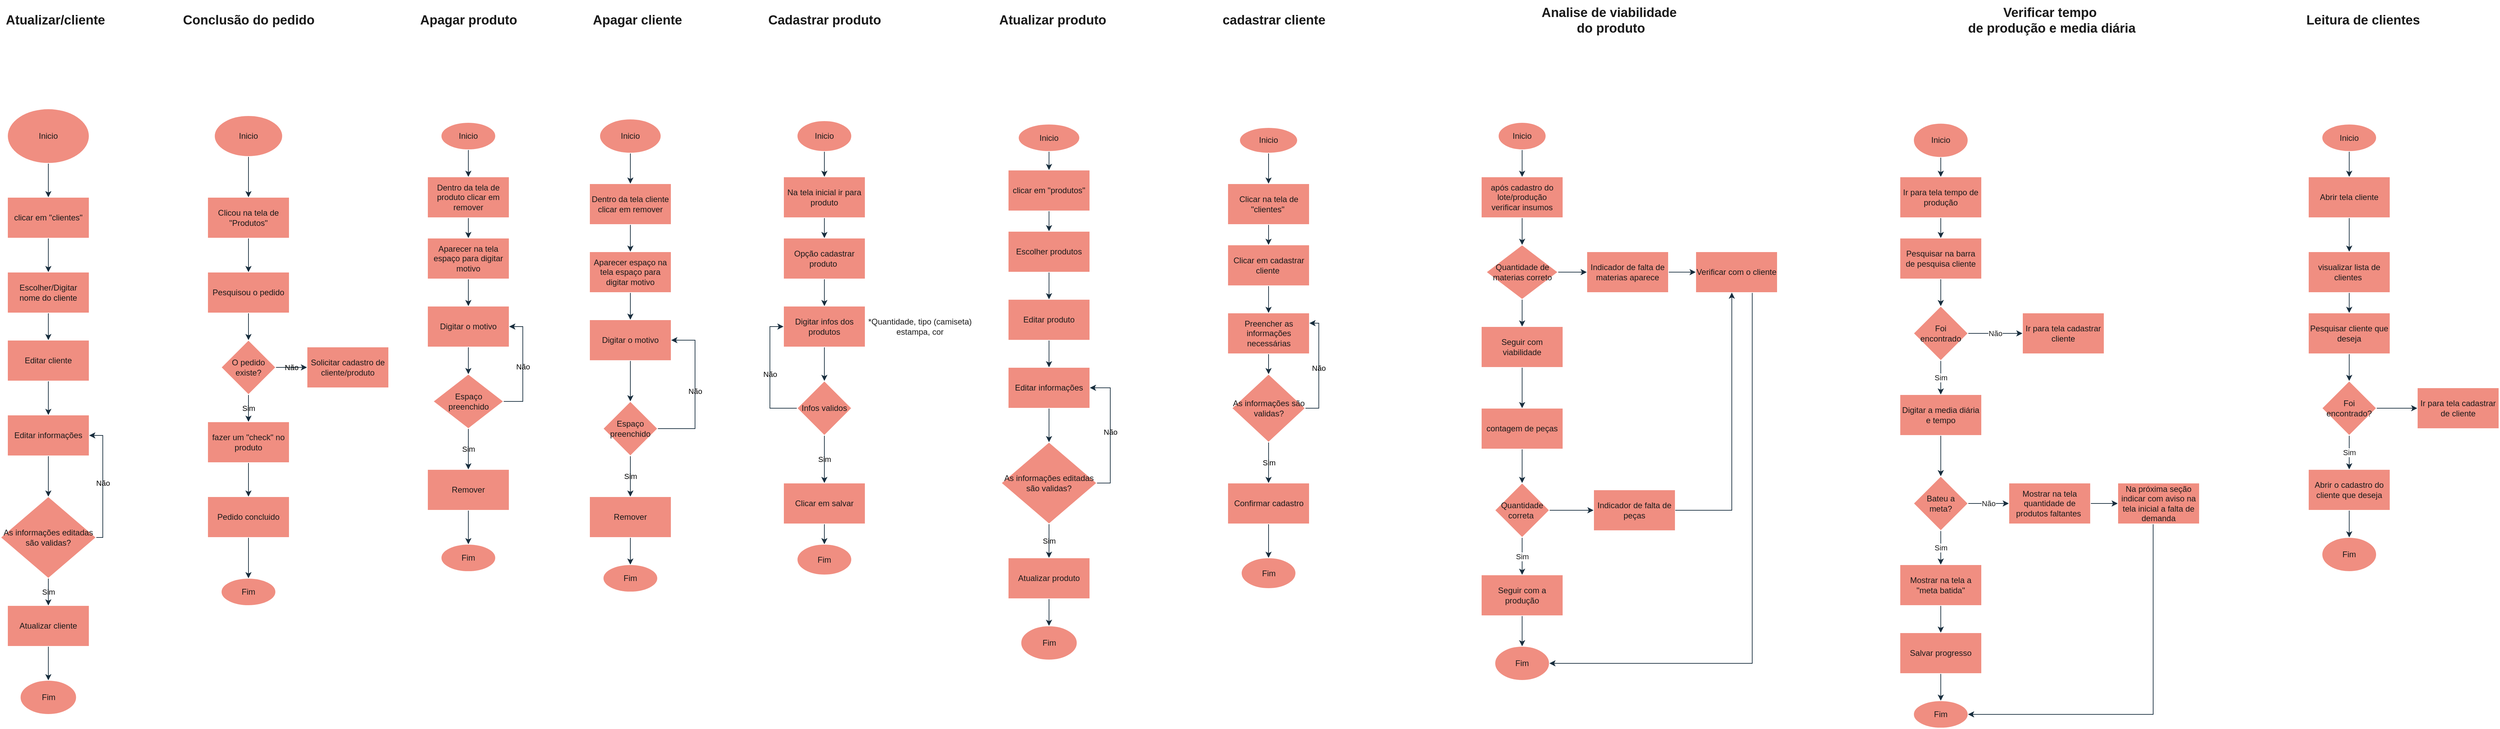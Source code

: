 <mxfile version="24.4.13" type="device">
  <diagram name="Página-1" id="96qgbTUJ7X-ZaSJWUGQS">
    <mxGraphModel dx="1687" dy="920" grid="1" gridSize="10" guides="1" tooltips="1" connect="1" arrows="1" fold="1" page="1" pageScale="1" pageWidth="827" pageHeight="1169" math="0" shadow="0">
      <root>
        <mxCell id="0" />
        <mxCell id="1" parent="0" />
        <mxCell id="PM1l4QNs5gRzy8gTYz00-3" value="" style="edgeStyle=orthogonalEdgeStyle;rounded=0;orthogonalLoop=1;jettySize=auto;html=1;labelBackgroundColor=none;strokeColor=#182E3E;fontColor=default;" parent="1" source="PM1l4QNs5gRzy8gTYz00-1" target="PM1l4QNs5gRzy8gTYz00-2" edge="1">
          <mxGeometry relative="1" as="geometry" />
        </mxCell>
        <mxCell id="PM1l4QNs5gRzy8gTYz00-1" value="Inicio" style="ellipse;whiteSpace=wrap;html=1;labelBackgroundColor=none;fillColor=#F08E81;strokeColor=#FFFFFF;fontColor=#1A1A1A;" parent="1" vertex="1">
          <mxGeometry x="110" y="230" width="120" height="80" as="geometry" />
        </mxCell>
        <mxCell id="PM1l4QNs5gRzy8gTYz00-5" value="" style="edgeStyle=orthogonalEdgeStyle;rounded=0;orthogonalLoop=1;jettySize=auto;html=1;labelBackgroundColor=none;strokeColor=#182E3E;fontColor=default;" parent="1" source="PM1l4QNs5gRzy8gTYz00-2" target="PM1l4QNs5gRzy8gTYz00-4" edge="1">
          <mxGeometry relative="1" as="geometry" />
        </mxCell>
        <mxCell id="PM1l4QNs5gRzy8gTYz00-2" value="clicar em &quot;clientes&quot;" style="whiteSpace=wrap;html=1;labelBackgroundColor=none;fillColor=#F08E81;strokeColor=#FFFFFF;fontColor=#1A1A1A;" parent="1" vertex="1">
          <mxGeometry x="110" y="360" width="120" height="60" as="geometry" />
        </mxCell>
        <mxCell id="PM1l4QNs5gRzy8gTYz00-7" value="" style="edgeStyle=orthogonalEdgeStyle;rounded=0;orthogonalLoop=1;jettySize=auto;html=1;labelBackgroundColor=none;strokeColor=#182E3E;fontColor=default;" parent="1" source="PM1l4QNs5gRzy8gTYz00-4" target="PM1l4QNs5gRzy8gTYz00-6" edge="1">
          <mxGeometry relative="1" as="geometry" />
        </mxCell>
        <mxCell id="PM1l4QNs5gRzy8gTYz00-4" value="Escolher/Digitar nome do cliente" style="whiteSpace=wrap;html=1;labelBackgroundColor=none;fillColor=#F08E81;strokeColor=#FFFFFF;fontColor=#1A1A1A;" parent="1" vertex="1">
          <mxGeometry x="110" y="470" width="120" height="60" as="geometry" />
        </mxCell>
        <mxCell id="PM1l4QNs5gRzy8gTYz00-9" value="" style="edgeStyle=orthogonalEdgeStyle;rounded=0;orthogonalLoop=1;jettySize=auto;html=1;labelBackgroundColor=none;strokeColor=#182E3E;fontColor=default;" parent="1" source="PM1l4QNs5gRzy8gTYz00-6" target="PM1l4QNs5gRzy8gTYz00-8" edge="1">
          <mxGeometry relative="1" as="geometry" />
        </mxCell>
        <mxCell id="PM1l4QNs5gRzy8gTYz00-6" value="Editar cliente" style="whiteSpace=wrap;html=1;labelBackgroundColor=none;fillColor=#F08E81;strokeColor=#FFFFFF;fontColor=#1A1A1A;" parent="1" vertex="1">
          <mxGeometry x="110" y="570" width="120" height="60" as="geometry" />
        </mxCell>
        <mxCell id="PM1l4QNs5gRzy8gTYz00-11" value="" style="edgeStyle=orthogonalEdgeStyle;rounded=0;orthogonalLoop=1;jettySize=auto;html=1;labelBackgroundColor=none;strokeColor=#182E3E;fontColor=default;" parent="1" source="PM1l4QNs5gRzy8gTYz00-8" target="PM1l4QNs5gRzy8gTYz00-10" edge="1">
          <mxGeometry relative="1" as="geometry" />
        </mxCell>
        <mxCell id="PM1l4QNs5gRzy8gTYz00-8" value="Editar informações" style="whiteSpace=wrap;html=1;labelBackgroundColor=none;fillColor=#F08E81;strokeColor=#FFFFFF;fontColor=#1A1A1A;" parent="1" vertex="1">
          <mxGeometry x="110" y="680" width="120" height="60" as="geometry" />
        </mxCell>
        <mxCell id="PM1l4QNs5gRzy8gTYz00-13" value="Sim" style="edgeStyle=orthogonalEdgeStyle;rounded=0;orthogonalLoop=1;jettySize=auto;html=1;labelBackgroundColor=none;strokeColor=#182E3E;fontColor=default;" parent="1" source="PM1l4QNs5gRzy8gTYz00-10" target="PM1l4QNs5gRzy8gTYz00-12" edge="1">
          <mxGeometry relative="1" as="geometry" />
        </mxCell>
        <mxCell id="PM1l4QNs5gRzy8gTYz00-16" value="Não" style="edgeStyle=orthogonalEdgeStyle;rounded=0;orthogonalLoop=1;jettySize=auto;html=1;entryX=1;entryY=0.5;entryDx=0;entryDy=0;labelBackgroundColor=none;strokeColor=#182E3E;fontColor=default;" parent="1" source="PM1l4QNs5gRzy8gTYz00-10" target="PM1l4QNs5gRzy8gTYz00-8" edge="1">
          <mxGeometry relative="1" as="geometry">
            <Array as="points">
              <mxPoint x="250" y="860" />
              <mxPoint x="250" y="710" />
            </Array>
          </mxGeometry>
        </mxCell>
        <mxCell id="PM1l4QNs5gRzy8gTYz00-10" value="As informações editadas são validas?" style="rhombus;whiteSpace=wrap;html=1;labelBackgroundColor=none;fillColor=#F08E81;strokeColor=#FFFFFF;fontColor=#1A1A1A;" parent="1" vertex="1">
          <mxGeometry x="100" y="800" width="140" height="120" as="geometry" />
        </mxCell>
        <mxCell id="PM1l4QNs5gRzy8gTYz00-15" value="" style="edgeStyle=orthogonalEdgeStyle;rounded=0;orthogonalLoop=1;jettySize=auto;html=1;labelBackgroundColor=none;strokeColor=#182E3E;fontColor=default;" parent="1" source="PM1l4QNs5gRzy8gTYz00-12" target="PM1l4QNs5gRzy8gTYz00-14" edge="1">
          <mxGeometry relative="1" as="geometry" />
        </mxCell>
        <mxCell id="PM1l4QNs5gRzy8gTYz00-12" value="Atualizar cliente" style="whiteSpace=wrap;html=1;labelBackgroundColor=none;fillColor=#F08E81;strokeColor=#FFFFFF;fontColor=#1A1A1A;" parent="1" vertex="1">
          <mxGeometry x="110" y="960" width="120" height="60" as="geometry" />
        </mxCell>
        <mxCell id="PM1l4QNs5gRzy8gTYz00-14" value="Fim" style="ellipse;whiteSpace=wrap;html=1;labelBackgroundColor=none;fillColor=#F08E81;strokeColor=#FFFFFF;fontColor=#1A1A1A;" parent="1" vertex="1">
          <mxGeometry x="128.75" y="1070" width="82.5" height="50" as="geometry" />
        </mxCell>
        <mxCell id="PM1l4QNs5gRzy8gTYz00-17" value="Atualizar/cliente" style="text;html=1;align=center;verticalAlign=middle;resizable=0;points=[];autosize=1;strokeColor=none;fillColor=none;labelBackgroundColor=none;fontColor=#1A1A1A;fontStyle=1;fontSize=19;" parent="1" vertex="1">
          <mxGeometry x="100" y="80" width="160" height="40" as="geometry" />
        </mxCell>
        <mxCell id="PM1l4QNs5gRzy8gTYz00-20" value="" style="edgeStyle=orthogonalEdgeStyle;rounded=0;orthogonalLoop=1;jettySize=auto;html=1;strokeColor=#182E3E;fontColor=default;labelBackgroundColor=none;" parent="1" source="PM1l4QNs5gRzy8gTYz00-18" target="PM1l4QNs5gRzy8gTYz00-19" edge="1">
          <mxGeometry relative="1" as="geometry" />
        </mxCell>
        <mxCell id="PM1l4QNs5gRzy8gTYz00-18" value="Inicio" style="ellipse;whiteSpace=wrap;html=1;strokeColor=#FFFFFF;fontColor=#1A1A1A;fillColor=#F08E81;labelBackgroundColor=none;" parent="1" vertex="1">
          <mxGeometry x="414" y="240" width="100" height="60" as="geometry" />
        </mxCell>
        <mxCell id="PM1l4QNs5gRzy8gTYz00-22" value="" style="edgeStyle=orthogonalEdgeStyle;rounded=0;orthogonalLoop=1;jettySize=auto;html=1;strokeColor=#182E3E;fontColor=default;labelBackgroundColor=none;" parent="1" source="PM1l4QNs5gRzy8gTYz00-19" target="PM1l4QNs5gRzy8gTYz00-21" edge="1">
          <mxGeometry relative="1" as="geometry" />
        </mxCell>
        <mxCell id="PM1l4QNs5gRzy8gTYz00-19" value="Clicou na tela de &quot;Produtos&quot;" style="whiteSpace=wrap;html=1;fillColor=#F08E81;strokeColor=#FFFFFF;fontColor=#1A1A1A;labelBackgroundColor=none;" parent="1" vertex="1">
          <mxGeometry x="404" y="360" width="120" height="60" as="geometry" />
        </mxCell>
        <mxCell id="PM1l4QNs5gRzy8gTYz00-24" value="" style="edgeStyle=orthogonalEdgeStyle;rounded=0;orthogonalLoop=1;jettySize=auto;html=1;strokeColor=#182E3E;fontColor=default;labelBackgroundColor=none;" parent="1" source="PM1l4QNs5gRzy8gTYz00-21" target="PM1l4QNs5gRzy8gTYz00-23" edge="1">
          <mxGeometry relative="1" as="geometry" />
        </mxCell>
        <mxCell id="PM1l4QNs5gRzy8gTYz00-21" value="Pesquisou o pedido" style="whiteSpace=wrap;html=1;fillColor=#F08E81;strokeColor=#FFFFFF;fontColor=#1A1A1A;labelBackgroundColor=none;" parent="1" vertex="1">
          <mxGeometry x="404" y="470" width="120" height="60" as="geometry" />
        </mxCell>
        <mxCell id="PM1l4QNs5gRzy8gTYz00-26" value="Sim" style="edgeStyle=orthogonalEdgeStyle;rounded=0;orthogonalLoop=1;jettySize=auto;html=1;strokeColor=#182E3E;fontColor=default;labelBackgroundColor=none;" parent="1" source="PM1l4QNs5gRzy8gTYz00-23" target="PM1l4QNs5gRzy8gTYz00-25" edge="1">
          <mxGeometry relative="1" as="geometry" />
        </mxCell>
        <mxCell id="PM1l4QNs5gRzy8gTYz00-32" value="Não" style="edgeStyle=orthogonalEdgeStyle;rounded=0;orthogonalLoop=1;jettySize=auto;html=1;strokeColor=#182E3E;fontColor=default;labelBackgroundColor=none;" parent="1" source="PM1l4QNs5gRzy8gTYz00-23" target="PM1l4QNs5gRzy8gTYz00-31" edge="1">
          <mxGeometry relative="1" as="geometry" />
        </mxCell>
        <mxCell id="PM1l4QNs5gRzy8gTYz00-23" value="O pedido existe?" style="rhombus;whiteSpace=wrap;html=1;fillColor=#F08E81;strokeColor=#FFFFFF;fontColor=#1A1A1A;labelBackgroundColor=none;" parent="1" vertex="1">
          <mxGeometry x="424" y="570" width="80" height="80" as="geometry" />
        </mxCell>
        <mxCell id="PM1l4QNs5gRzy8gTYz00-28" value="" style="edgeStyle=orthogonalEdgeStyle;rounded=0;orthogonalLoop=1;jettySize=auto;html=1;strokeColor=#182E3E;fontColor=default;labelBackgroundColor=none;" parent="1" source="PM1l4QNs5gRzy8gTYz00-25" target="PM1l4QNs5gRzy8gTYz00-27" edge="1">
          <mxGeometry relative="1" as="geometry" />
        </mxCell>
        <mxCell id="PM1l4QNs5gRzy8gTYz00-25" value="fazer um &quot;check&quot; no produto" style="whiteSpace=wrap;html=1;fillColor=#F08E81;strokeColor=#FFFFFF;fontColor=#1A1A1A;labelBackgroundColor=none;" parent="1" vertex="1">
          <mxGeometry x="404" y="690" width="120" height="60" as="geometry" />
        </mxCell>
        <mxCell id="PM1l4QNs5gRzy8gTYz00-30" value="" style="edgeStyle=orthogonalEdgeStyle;rounded=0;orthogonalLoop=1;jettySize=auto;html=1;strokeColor=#182E3E;fontColor=default;labelBackgroundColor=none;" parent="1" source="PM1l4QNs5gRzy8gTYz00-27" target="PM1l4QNs5gRzy8gTYz00-29" edge="1">
          <mxGeometry relative="1" as="geometry" />
        </mxCell>
        <mxCell id="PM1l4QNs5gRzy8gTYz00-27" value="Pedido concluido" style="whiteSpace=wrap;html=1;fillColor=#F08E81;strokeColor=#FFFFFF;fontColor=#1A1A1A;labelBackgroundColor=none;" parent="1" vertex="1">
          <mxGeometry x="404" y="800" width="120" height="60" as="geometry" />
        </mxCell>
        <mxCell id="PM1l4QNs5gRzy8gTYz00-29" value="Fim" style="ellipse;whiteSpace=wrap;html=1;fillColor=#F08E81;strokeColor=#FFFFFF;fontColor=#1A1A1A;labelBackgroundColor=none;" parent="1" vertex="1">
          <mxGeometry x="424" y="920" width="80" height="40" as="geometry" />
        </mxCell>
        <mxCell id="PM1l4QNs5gRzy8gTYz00-31" value="Solicitar cadastro de cliente/produto" style="whiteSpace=wrap;html=1;fillColor=#F08E81;strokeColor=#FFFFFF;fontColor=#1A1A1A;labelBackgroundColor=none;" parent="1" vertex="1">
          <mxGeometry x="550" y="580" width="120" height="60" as="geometry" />
        </mxCell>
        <mxCell id="PM1l4QNs5gRzy8gTYz00-33" value="Conclusão do pedido" style="text;html=1;align=center;verticalAlign=middle;resizable=0;points=[];autosize=1;strokeColor=none;fillColor=none;fontColor=#1A1A1A;fontStyle=1;fontSize=19;labelBackgroundColor=none;" parent="1" vertex="1">
          <mxGeometry x="364" y="80" width="200" height="40" as="geometry" />
        </mxCell>
        <mxCell id="PM1l4QNs5gRzy8gTYz00-37" value="" style="edgeStyle=orthogonalEdgeStyle;rounded=0;orthogonalLoop=1;jettySize=auto;html=1;strokeColor=#182E3E;fontColor=default;labelBackgroundColor=none;" parent="1" source="PM1l4QNs5gRzy8gTYz00-34" target="PM1l4QNs5gRzy8gTYz00-36" edge="1">
          <mxGeometry relative="1" as="geometry" />
        </mxCell>
        <mxCell id="PM1l4QNs5gRzy8gTYz00-34" value="Inicio" style="ellipse;whiteSpace=wrap;html=1;strokeColor=#FFFFFF;fontColor=#1A1A1A;fillColor=#F08E81;labelBackgroundColor=none;" parent="1" vertex="1">
          <mxGeometry x="747" y="250" width="80" height="40" as="geometry" />
        </mxCell>
        <mxCell id="PM1l4QNs5gRzy8gTYz00-35" value="Apagar produto" style="text;html=1;align=center;verticalAlign=middle;resizable=0;points=[];autosize=1;strokeColor=none;fillColor=none;fontColor=#1A1A1A;fontStyle=1;fontSize=19;labelBackgroundColor=none;" parent="1" vertex="1">
          <mxGeometry x="712" y="80" width="150" height="40" as="geometry" />
        </mxCell>
        <mxCell id="PM1l4QNs5gRzy8gTYz00-39" value="" style="edgeStyle=orthogonalEdgeStyle;rounded=0;orthogonalLoop=1;jettySize=auto;html=1;strokeColor=#182E3E;fontColor=default;labelBackgroundColor=none;" parent="1" source="PM1l4QNs5gRzy8gTYz00-36" target="PM1l4QNs5gRzy8gTYz00-38" edge="1">
          <mxGeometry relative="1" as="geometry" />
        </mxCell>
        <mxCell id="PM1l4QNs5gRzy8gTYz00-36" value="Dentro da tela de produto clicar em remover" style="whiteSpace=wrap;html=1;fillColor=#F08E81;strokeColor=#FFFFFF;fontColor=#1A1A1A;labelBackgroundColor=none;" parent="1" vertex="1">
          <mxGeometry x="727" y="330" width="120" height="60" as="geometry" />
        </mxCell>
        <mxCell id="PM1l4QNs5gRzy8gTYz00-41" value="" style="edgeStyle=orthogonalEdgeStyle;rounded=0;orthogonalLoop=1;jettySize=auto;html=1;strokeColor=#182E3E;fontColor=default;labelBackgroundColor=none;" parent="1" source="PM1l4QNs5gRzy8gTYz00-38" target="PM1l4QNs5gRzy8gTYz00-40" edge="1">
          <mxGeometry relative="1" as="geometry" />
        </mxCell>
        <mxCell id="PM1l4QNs5gRzy8gTYz00-38" value="Aparecer na tela espaço para digitar motivo" style="whiteSpace=wrap;html=1;fillColor=#F08E81;strokeColor=#FFFFFF;fontColor=#1A1A1A;labelBackgroundColor=none;" parent="1" vertex="1">
          <mxGeometry x="727" y="420" width="120" height="60" as="geometry" />
        </mxCell>
        <mxCell id="PM1l4QNs5gRzy8gTYz00-43" value="" style="edgeStyle=orthogonalEdgeStyle;rounded=0;orthogonalLoop=1;jettySize=auto;html=1;strokeColor=#182E3E;fontColor=default;labelBackgroundColor=none;" parent="1" source="PM1l4QNs5gRzy8gTYz00-40" target="PM1l4QNs5gRzy8gTYz00-42" edge="1">
          <mxGeometry relative="1" as="geometry" />
        </mxCell>
        <mxCell id="PM1l4QNs5gRzy8gTYz00-40" value="Digitar o motivo" style="whiteSpace=wrap;html=1;fillColor=#F08E81;strokeColor=#FFFFFF;fontColor=#1A1A1A;labelBackgroundColor=none;" parent="1" vertex="1">
          <mxGeometry x="727" y="520" width="120" height="60" as="geometry" />
        </mxCell>
        <mxCell id="PM1l4QNs5gRzy8gTYz00-45" value="Sim" style="edgeStyle=orthogonalEdgeStyle;rounded=0;orthogonalLoop=1;jettySize=auto;html=1;strokeColor=#182E3E;fontColor=default;labelBackgroundColor=none;" parent="1" source="PM1l4QNs5gRzy8gTYz00-42" target="PM1l4QNs5gRzy8gTYz00-44" edge="1">
          <mxGeometry relative="1" as="geometry" />
        </mxCell>
        <mxCell id="PM1l4QNs5gRzy8gTYz00-48" value="Não" style="edgeStyle=orthogonalEdgeStyle;rounded=0;orthogonalLoop=1;jettySize=auto;html=1;entryX=1;entryY=0.5;entryDx=0;entryDy=0;strokeColor=#182E3E;fontColor=default;labelBackgroundColor=none;" parent="1" source="PM1l4QNs5gRzy8gTYz00-42" target="PM1l4QNs5gRzy8gTYz00-40" edge="1">
          <mxGeometry relative="1" as="geometry">
            <Array as="points">
              <mxPoint x="867" y="660" />
              <mxPoint x="867" y="550" />
            </Array>
          </mxGeometry>
        </mxCell>
        <mxCell id="PM1l4QNs5gRzy8gTYz00-42" value="Espaço preenchido" style="rhombus;whiteSpace=wrap;html=1;fillColor=#F08E81;strokeColor=#FFFFFF;fontColor=#1A1A1A;labelBackgroundColor=none;" parent="1" vertex="1">
          <mxGeometry x="735.5" y="620" width="103" height="80" as="geometry" />
        </mxCell>
        <mxCell id="PM1l4QNs5gRzy8gTYz00-47" value="" style="edgeStyle=orthogonalEdgeStyle;rounded=0;orthogonalLoop=1;jettySize=auto;html=1;strokeColor=#182E3E;fontColor=default;labelBackgroundColor=none;" parent="1" source="PM1l4QNs5gRzy8gTYz00-44" target="PM1l4QNs5gRzy8gTYz00-46" edge="1">
          <mxGeometry relative="1" as="geometry" />
        </mxCell>
        <mxCell id="PM1l4QNs5gRzy8gTYz00-44" value="Remover" style="whiteSpace=wrap;html=1;fillColor=#F08E81;strokeColor=#FFFFFF;fontColor=#1A1A1A;labelBackgroundColor=none;" parent="1" vertex="1">
          <mxGeometry x="727" y="760" width="120" height="60" as="geometry" />
        </mxCell>
        <mxCell id="PM1l4QNs5gRzy8gTYz00-46" value="Fim" style="ellipse;whiteSpace=wrap;html=1;fillColor=#F08E81;strokeColor=#FFFFFF;fontColor=#1A1A1A;labelBackgroundColor=none;" parent="1" vertex="1">
          <mxGeometry x="747" y="870" width="80" height="40" as="geometry" />
        </mxCell>
        <mxCell id="PM1l4QNs5gRzy8gTYz00-49" value="Apagar cliente" style="text;html=1;align=center;verticalAlign=middle;resizable=0;points=[];autosize=1;strokeColor=none;fillColor=none;fontColor=#1A1A1A;fontStyle=1;fontSize=19;labelBackgroundColor=none;" parent="1" vertex="1">
          <mxGeometry x="965" y="80" width="140" height="40" as="geometry" />
        </mxCell>
        <mxCell id="PM1l4QNs5gRzy8gTYz00-52" value="" style="edgeStyle=orthogonalEdgeStyle;rounded=0;orthogonalLoop=1;jettySize=auto;html=1;strokeColor=#182E3E;fontColor=default;labelBackgroundColor=none;" parent="1" source="PM1l4QNs5gRzy8gTYz00-50" target="PM1l4QNs5gRzy8gTYz00-51" edge="1">
          <mxGeometry relative="1" as="geometry" />
        </mxCell>
        <mxCell id="PM1l4QNs5gRzy8gTYz00-50" value="Inicio" style="ellipse;whiteSpace=wrap;html=1;strokeColor=#FFFFFF;fontColor=#1A1A1A;fillColor=#F08E81;labelBackgroundColor=none;" parent="1" vertex="1">
          <mxGeometry x="980" y="245" width="90" height="50" as="geometry" />
        </mxCell>
        <mxCell id="PM1l4QNs5gRzy8gTYz00-54" value="" style="edgeStyle=orthogonalEdgeStyle;rounded=0;orthogonalLoop=1;jettySize=auto;html=1;strokeColor=#182E3E;fontColor=default;labelBackgroundColor=none;" parent="1" source="PM1l4QNs5gRzy8gTYz00-51" target="PM1l4QNs5gRzy8gTYz00-53" edge="1">
          <mxGeometry relative="1" as="geometry" />
        </mxCell>
        <mxCell id="PM1l4QNs5gRzy8gTYz00-51" value="Dentro da tela cliente clicar em remover" style="whiteSpace=wrap;html=1;fillColor=#F08E81;strokeColor=#FFFFFF;fontColor=#1A1A1A;labelBackgroundColor=none;" parent="1" vertex="1">
          <mxGeometry x="965" y="340" width="120" height="60" as="geometry" />
        </mxCell>
        <mxCell id="PM1l4QNs5gRzy8gTYz00-56" value="" style="edgeStyle=orthogonalEdgeStyle;rounded=0;orthogonalLoop=1;jettySize=auto;html=1;strokeColor=#182E3E;fontColor=default;labelBackgroundColor=none;" parent="1" source="PM1l4QNs5gRzy8gTYz00-53" target="PM1l4QNs5gRzy8gTYz00-55" edge="1">
          <mxGeometry relative="1" as="geometry" />
        </mxCell>
        <mxCell id="PM1l4QNs5gRzy8gTYz00-53" value="Aparecer espaço na tela espaço para digitar motivo" style="whiteSpace=wrap;html=1;fillColor=#F08E81;strokeColor=#FFFFFF;fontColor=#1A1A1A;labelBackgroundColor=none;" parent="1" vertex="1">
          <mxGeometry x="965" y="440" width="120" height="60" as="geometry" />
        </mxCell>
        <mxCell id="PM1l4QNs5gRzy8gTYz00-58" value="" style="edgeStyle=orthogonalEdgeStyle;rounded=0;orthogonalLoop=1;jettySize=auto;html=1;strokeColor=#182E3E;fontColor=default;labelBackgroundColor=none;" parent="1" source="PM1l4QNs5gRzy8gTYz00-55" target="PM1l4QNs5gRzy8gTYz00-57" edge="1">
          <mxGeometry relative="1" as="geometry" />
        </mxCell>
        <mxCell id="PM1l4QNs5gRzy8gTYz00-55" value="Digitar o motivo" style="whiteSpace=wrap;html=1;fillColor=#F08E81;strokeColor=#FFFFFF;fontColor=#1A1A1A;labelBackgroundColor=none;" parent="1" vertex="1">
          <mxGeometry x="965" y="540" width="120" height="60" as="geometry" />
        </mxCell>
        <mxCell id="PM1l4QNs5gRzy8gTYz00-60" value="Sim" style="edgeStyle=orthogonalEdgeStyle;rounded=0;orthogonalLoop=1;jettySize=auto;html=1;strokeColor=#182E3E;fontColor=default;labelBackgroundColor=none;" parent="1" source="PM1l4QNs5gRzy8gTYz00-57" target="PM1l4QNs5gRzy8gTYz00-59" edge="1">
          <mxGeometry relative="1" as="geometry" />
        </mxCell>
        <mxCell id="PM1l4QNs5gRzy8gTYz00-63" value="Não" style="edgeStyle=orthogonalEdgeStyle;rounded=0;orthogonalLoop=1;jettySize=auto;html=1;entryX=1;entryY=0.5;entryDx=0;entryDy=0;strokeColor=#182E3E;fontColor=default;exitX=1;exitY=0.5;exitDx=0;exitDy=0;labelBackgroundColor=none;" parent="1" source="PM1l4QNs5gRzy8gTYz00-57" target="PM1l4QNs5gRzy8gTYz00-55" edge="1">
          <mxGeometry relative="1" as="geometry">
            <Array as="points">
              <mxPoint x="1120" y="700" />
              <mxPoint x="1120" y="570" />
            </Array>
          </mxGeometry>
        </mxCell>
        <mxCell id="PM1l4QNs5gRzy8gTYz00-57" value="Espaço preenchido" style="rhombus;whiteSpace=wrap;html=1;fillColor=#F08E81;strokeColor=#FFFFFF;fontColor=#1A1A1A;labelBackgroundColor=none;" parent="1" vertex="1">
          <mxGeometry x="985" y="660" width="80" height="80" as="geometry" />
        </mxCell>
        <mxCell id="PM1l4QNs5gRzy8gTYz00-62" value="" style="edgeStyle=orthogonalEdgeStyle;rounded=0;orthogonalLoop=1;jettySize=auto;html=1;strokeColor=#182E3E;fontColor=default;labelBackgroundColor=none;" parent="1" source="PM1l4QNs5gRzy8gTYz00-59" target="PM1l4QNs5gRzy8gTYz00-61" edge="1">
          <mxGeometry relative="1" as="geometry" />
        </mxCell>
        <mxCell id="PM1l4QNs5gRzy8gTYz00-59" value="Remover" style="whiteSpace=wrap;html=1;fillColor=#F08E81;strokeColor=#FFFFFF;fontColor=#1A1A1A;labelBackgroundColor=none;" parent="1" vertex="1">
          <mxGeometry x="965" y="800" width="120" height="60" as="geometry" />
        </mxCell>
        <mxCell id="PM1l4QNs5gRzy8gTYz00-61" value="Fim" style="ellipse;whiteSpace=wrap;html=1;fillColor=#F08E81;strokeColor=#FFFFFF;fontColor=#1A1A1A;labelBackgroundColor=none;" parent="1" vertex="1">
          <mxGeometry x="985" y="900" width="80" height="40" as="geometry" />
        </mxCell>
        <mxCell id="PM1l4QNs5gRzy8gTYz00-64" value="Cadastrar produto" style="text;html=1;align=center;verticalAlign=middle;resizable=0;points=[];autosize=1;strokeColor=none;fillColor=none;fontColor=#1A1A1A;fontStyle=1;fontSize=19;labelBackgroundColor=none;" parent="1" vertex="1">
          <mxGeometry x="1220" y="80" width="180" height="40" as="geometry" />
        </mxCell>
        <mxCell id="PM1l4QNs5gRzy8gTYz00-67" value="" style="edgeStyle=orthogonalEdgeStyle;rounded=0;orthogonalLoop=1;jettySize=auto;html=1;strokeColor=#182E3E;fontColor=default;labelBackgroundColor=none;" parent="1" source="PM1l4QNs5gRzy8gTYz00-65" target="PM1l4QNs5gRzy8gTYz00-66" edge="1">
          <mxGeometry relative="1" as="geometry" />
        </mxCell>
        <mxCell id="PM1l4QNs5gRzy8gTYz00-65" value="Inicio" style="ellipse;whiteSpace=wrap;html=1;strokeColor=#FFFFFF;fontColor=#1A1A1A;fillColor=#F08E81;labelBackgroundColor=none;" parent="1" vertex="1">
          <mxGeometry x="1270" y="247.5" width="80" height="45" as="geometry" />
        </mxCell>
        <mxCell id="PM1l4QNs5gRzy8gTYz00-69" value="" style="edgeStyle=orthogonalEdgeStyle;rounded=0;orthogonalLoop=1;jettySize=auto;html=1;strokeColor=#182E3E;fontColor=default;labelBackgroundColor=none;" parent="1" source="PM1l4QNs5gRzy8gTYz00-66" target="PM1l4QNs5gRzy8gTYz00-68" edge="1">
          <mxGeometry relative="1" as="geometry" />
        </mxCell>
        <mxCell id="PM1l4QNs5gRzy8gTYz00-66" value="Na tela inicial ir para produto" style="whiteSpace=wrap;html=1;fillColor=#F08E81;strokeColor=#FFFFFF;fontColor=#1A1A1A;labelBackgroundColor=none;" parent="1" vertex="1">
          <mxGeometry x="1250" y="330" width="120" height="60" as="geometry" />
        </mxCell>
        <mxCell id="PM1l4QNs5gRzy8gTYz00-71" value="" style="edgeStyle=orthogonalEdgeStyle;rounded=0;orthogonalLoop=1;jettySize=auto;html=1;strokeColor=#182E3E;fontColor=default;labelBackgroundColor=none;" parent="1" source="PM1l4QNs5gRzy8gTYz00-68" target="PM1l4QNs5gRzy8gTYz00-70" edge="1">
          <mxGeometry relative="1" as="geometry" />
        </mxCell>
        <mxCell id="PM1l4QNs5gRzy8gTYz00-68" value="Opção cadastrar produto&amp;nbsp;" style="whiteSpace=wrap;html=1;fillColor=#F08E81;strokeColor=#FFFFFF;fontColor=#1A1A1A;labelBackgroundColor=none;" parent="1" vertex="1">
          <mxGeometry x="1250" y="420" width="120" height="60" as="geometry" />
        </mxCell>
        <mxCell id="PM1l4QNs5gRzy8gTYz00-74" value="" style="edgeStyle=orthogonalEdgeStyle;rounded=0;orthogonalLoop=1;jettySize=auto;html=1;strokeColor=#182E3E;fontColor=default;labelBackgroundColor=none;" parent="1" source="PM1l4QNs5gRzy8gTYz00-70" target="PM1l4QNs5gRzy8gTYz00-73" edge="1">
          <mxGeometry relative="1" as="geometry" />
        </mxCell>
        <mxCell id="PM1l4QNs5gRzy8gTYz00-70" value="Digitar infos dos produtos" style="whiteSpace=wrap;html=1;fillColor=#F08E81;strokeColor=#FFFFFF;fontColor=#1A1A1A;labelBackgroundColor=none;" parent="1" vertex="1">
          <mxGeometry x="1250" y="520" width="120" height="60" as="geometry" />
        </mxCell>
        <mxCell id="PM1l4QNs5gRzy8gTYz00-72" value="*Quantidade, tipo (camiseta)&lt;div&gt;estampa, cor&lt;/div&gt;" style="text;html=1;align=center;verticalAlign=middle;resizable=0;points=[];autosize=1;strokeColor=none;fillColor=none;fontColor=#1A1A1A;labelBackgroundColor=none;" parent="1" vertex="1">
          <mxGeometry x="1360" y="530" width="180" height="40" as="geometry" />
        </mxCell>
        <mxCell id="PM1l4QNs5gRzy8gTYz00-76" value="Sim" style="edgeStyle=orthogonalEdgeStyle;rounded=0;orthogonalLoop=1;jettySize=auto;html=1;strokeColor=#182E3E;fontColor=default;labelBackgroundColor=none;" parent="1" source="PM1l4QNs5gRzy8gTYz00-73" target="PM1l4QNs5gRzy8gTYz00-75" edge="1">
          <mxGeometry relative="1" as="geometry" />
        </mxCell>
        <mxCell id="PM1l4QNs5gRzy8gTYz00-79" value="Não" style="edgeStyle=orthogonalEdgeStyle;rounded=0;orthogonalLoop=1;jettySize=auto;html=1;entryX=0;entryY=0.5;entryDx=0;entryDy=0;strokeColor=#182E3E;fontColor=default;exitX=0;exitY=0.5;exitDx=0;exitDy=0;labelBackgroundColor=none;" parent="1" source="PM1l4QNs5gRzy8gTYz00-73" target="PM1l4QNs5gRzy8gTYz00-70" edge="1">
          <mxGeometry relative="1" as="geometry" />
        </mxCell>
        <mxCell id="PM1l4QNs5gRzy8gTYz00-73" value="Infos validos" style="rhombus;whiteSpace=wrap;html=1;fillColor=#F08E81;strokeColor=#FFFFFF;fontColor=#1A1A1A;labelBackgroundColor=none;" parent="1" vertex="1">
          <mxGeometry x="1270" y="630" width="80" height="80" as="geometry" />
        </mxCell>
        <mxCell id="PM1l4QNs5gRzy8gTYz00-78" value="" style="edgeStyle=orthogonalEdgeStyle;rounded=0;orthogonalLoop=1;jettySize=auto;html=1;strokeColor=#182E3E;fontColor=default;labelBackgroundColor=none;" parent="1" source="PM1l4QNs5gRzy8gTYz00-75" target="PM1l4QNs5gRzy8gTYz00-77" edge="1">
          <mxGeometry relative="1" as="geometry" />
        </mxCell>
        <mxCell id="PM1l4QNs5gRzy8gTYz00-75" value="Clicar em salvar" style="whiteSpace=wrap;html=1;fillColor=#F08E81;strokeColor=#FFFFFF;fontColor=#1A1A1A;labelBackgroundColor=none;" parent="1" vertex="1">
          <mxGeometry x="1250" y="780" width="120" height="60" as="geometry" />
        </mxCell>
        <mxCell id="PM1l4QNs5gRzy8gTYz00-77" value="Fim" style="ellipse;whiteSpace=wrap;html=1;fillColor=#F08E81;strokeColor=#FFFFFF;fontColor=#1A1A1A;labelBackgroundColor=none;" parent="1" vertex="1">
          <mxGeometry x="1270" y="870" width="80" height="45" as="geometry" />
        </mxCell>
        <mxCell id="PM1l4QNs5gRzy8gTYz00-80" value="Atualizar produto" style="text;html=1;align=center;verticalAlign=middle;resizable=0;points=[];autosize=1;strokeColor=none;fillColor=none;fontColor=#1A1A1A;fontStyle=1;fontSize=19;labelBackgroundColor=none;" parent="1" vertex="1">
          <mxGeometry x="1560" y="80" width="170" height="40" as="geometry" />
        </mxCell>
        <mxCell id="PM1l4QNs5gRzy8gTYz00-117" value="" style="edgeStyle=orthogonalEdgeStyle;rounded=0;orthogonalLoop=1;jettySize=auto;html=1;strokeColor=#182E3E;fontColor=default;labelBackgroundColor=none;" parent="1" source="PM1l4QNs5gRzy8gTYz00-100" target="PM1l4QNs5gRzy8gTYz00-102" edge="1">
          <mxGeometry relative="1" as="geometry" />
        </mxCell>
        <mxCell id="PM1l4QNs5gRzy8gTYz00-100" value="Inicio" style="ellipse;whiteSpace=wrap;html=1;strokeColor=#FFFFFF;fontColor=#1A1A1A;fillColor=#F08E81;labelBackgroundColor=none;" parent="1" vertex="1">
          <mxGeometry x="1595" y="252.5" width="90" height="40" as="geometry" />
        </mxCell>
        <mxCell id="PM1l4QNs5gRzy8gTYz00-101" value="" style="edgeStyle=orthogonalEdgeStyle;rounded=0;orthogonalLoop=1;jettySize=auto;html=1;labelBackgroundColor=none;strokeColor=#182E3E;fontColor=default;" parent="1" source="PM1l4QNs5gRzy8gTYz00-102" target="PM1l4QNs5gRzy8gTYz00-104" edge="1">
          <mxGeometry relative="1" as="geometry" />
        </mxCell>
        <mxCell id="PM1l4QNs5gRzy8gTYz00-102" value="clicar em &quot;produtos&quot;" style="whiteSpace=wrap;html=1;labelBackgroundColor=none;fillColor=#F08E81;strokeColor=#FFFFFF;fontColor=#1A1A1A;" parent="1" vertex="1">
          <mxGeometry x="1580" y="320" width="120" height="60" as="geometry" />
        </mxCell>
        <mxCell id="PM1l4QNs5gRzy8gTYz00-103" value="" style="edgeStyle=orthogonalEdgeStyle;rounded=0;orthogonalLoop=1;jettySize=auto;html=1;labelBackgroundColor=none;strokeColor=#182E3E;fontColor=default;" parent="1" source="PM1l4QNs5gRzy8gTYz00-104" target="PM1l4QNs5gRzy8gTYz00-106" edge="1">
          <mxGeometry relative="1" as="geometry" />
        </mxCell>
        <mxCell id="PM1l4QNs5gRzy8gTYz00-104" value="Escolher produtos" style="whiteSpace=wrap;html=1;labelBackgroundColor=none;fillColor=#F08E81;strokeColor=#FFFFFF;fontColor=#1A1A1A;" parent="1" vertex="1">
          <mxGeometry x="1580" y="410" width="120" height="60" as="geometry" />
        </mxCell>
        <mxCell id="PM1l4QNs5gRzy8gTYz00-105" value="" style="edgeStyle=orthogonalEdgeStyle;rounded=0;orthogonalLoop=1;jettySize=auto;html=1;labelBackgroundColor=none;strokeColor=#182E3E;fontColor=default;" parent="1" source="PM1l4QNs5gRzy8gTYz00-106" target="PM1l4QNs5gRzy8gTYz00-108" edge="1">
          <mxGeometry relative="1" as="geometry" />
        </mxCell>
        <mxCell id="PM1l4QNs5gRzy8gTYz00-106" value="Editar produto" style="whiteSpace=wrap;html=1;labelBackgroundColor=none;fillColor=#F08E81;strokeColor=#FFFFFF;fontColor=#1A1A1A;" parent="1" vertex="1">
          <mxGeometry x="1580" y="510" width="120" height="60" as="geometry" />
        </mxCell>
        <mxCell id="PM1l4QNs5gRzy8gTYz00-107" value="" style="edgeStyle=orthogonalEdgeStyle;rounded=0;orthogonalLoop=1;jettySize=auto;html=1;labelBackgroundColor=none;strokeColor=#182E3E;fontColor=default;" parent="1" source="PM1l4QNs5gRzy8gTYz00-108" target="PM1l4QNs5gRzy8gTYz00-111" edge="1">
          <mxGeometry relative="1" as="geometry" />
        </mxCell>
        <mxCell id="PM1l4QNs5gRzy8gTYz00-108" value="Editar informações" style="whiteSpace=wrap;html=1;labelBackgroundColor=none;fillColor=#F08E81;strokeColor=#FFFFFF;fontColor=#1A1A1A;" parent="1" vertex="1">
          <mxGeometry x="1580" y="610" width="120" height="60" as="geometry" />
        </mxCell>
        <mxCell id="PM1l4QNs5gRzy8gTYz00-115" value="Sim" style="edgeStyle=orthogonalEdgeStyle;rounded=0;orthogonalLoop=1;jettySize=auto;html=1;strokeColor=#182E3E;fontColor=default;labelBackgroundColor=none;" parent="1" source="PM1l4QNs5gRzy8gTYz00-111" target="PM1l4QNs5gRzy8gTYz00-113" edge="1">
          <mxGeometry relative="1" as="geometry" />
        </mxCell>
        <mxCell id="PM1l4QNs5gRzy8gTYz00-116" value="Não" style="edgeStyle=orthogonalEdgeStyle;rounded=0;orthogonalLoop=1;jettySize=auto;html=1;entryX=1;entryY=0.5;entryDx=0;entryDy=0;strokeColor=#182E3E;fontColor=default;exitX=1;exitY=0.5;exitDx=0;exitDy=0;labelBackgroundColor=none;" parent="1" source="PM1l4QNs5gRzy8gTYz00-111" target="PM1l4QNs5gRzy8gTYz00-108" edge="1">
          <mxGeometry relative="1" as="geometry" />
        </mxCell>
        <mxCell id="PM1l4QNs5gRzy8gTYz00-111" value="As informações editadas são validas?" style="rhombus;whiteSpace=wrap;html=1;labelBackgroundColor=none;fillColor=#F08E81;strokeColor=#FFFFFF;fontColor=#1A1A1A;" parent="1" vertex="1">
          <mxGeometry x="1570" y="720" width="140" height="120" as="geometry" />
        </mxCell>
        <mxCell id="PM1l4QNs5gRzy8gTYz00-112" value="" style="edgeStyle=orthogonalEdgeStyle;rounded=0;orthogonalLoop=1;jettySize=auto;html=1;labelBackgroundColor=none;strokeColor=#182E3E;fontColor=default;" parent="1" source="PM1l4QNs5gRzy8gTYz00-113" target="PM1l4QNs5gRzy8gTYz00-114" edge="1">
          <mxGeometry relative="1" as="geometry" />
        </mxCell>
        <mxCell id="PM1l4QNs5gRzy8gTYz00-113" value="Atualizar produto" style="whiteSpace=wrap;html=1;labelBackgroundColor=none;fillColor=#F08E81;strokeColor=#FFFFFF;fontColor=#1A1A1A;" parent="1" vertex="1">
          <mxGeometry x="1580" y="890" width="120" height="60" as="geometry" />
        </mxCell>
        <mxCell id="PM1l4QNs5gRzy8gTYz00-114" value="Fim" style="ellipse;whiteSpace=wrap;html=1;labelBackgroundColor=none;fillColor=#F08E81;strokeColor=#FFFFFF;fontColor=#1A1A1A;" parent="1" vertex="1">
          <mxGeometry x="1598.75" y="990" width="82.5" height="50" as="geometry" />
        </mxCell>
        <mxCell id="PM1l4QNs5gRzy8gTYz00-118" value="cadastrar cliente" style="text;html=1;align=center;verticalAlign=middle;resizable=0;points=[];autosize=1;strokeColor=none;fillColor=none;fontColor=#1A1A1A;fontStyle=1;fontSize=19;labelBackgroundColor=none;" parent="1" vertex="1">
          <mxGeometry x="1890" y="80" width="160" height="40" as="geometry" />
        </mxCell>
        <mxCell id="PM1l4QNs5gRzy8gTYz00-121" value="" style="edgeStyle=orthogonalEdgeStyle;rounded=0;orthogonalLoop=1;jettySize=auto;html=1;strokeColor=#182E3E;fontColor=default;labelBackgroundColor=none;" parent="1" source="PM1l4QNs5gRzy8gTYz00-119" target="PM1l4QNs5gRzy8gTYz00-120" edge="1">
          <mxGeometry relative="1" as="geometry" />
        </mxCell>
        <mxCell id="PM1l4QNs5gRzy8gTYz00-119" value="Inicio" style="ellipse;whiteSpace=wrap;html=1;strokeColor=#FFFFFF;fontColor=#1A1A1A;fillColor=#F08E81;labelBackgroundColor=none;" parent="1" vertex="1">
          <mxGeometry x="1920" y="257.5" width="85" height="37.5" as="geometry" />
        </mxCell>
        <mxCell id="PM1l4QNs5gRzy8gTYz00-123" value="" style="edgeStyle=orthogonalEdgeStyle;rounded=0;orthogonalLoop=1;jettySize=auto;html=1;strokeColor=#182E3E;fontColor=default;labelBackgroundColor=none;" parent="1" source="PM1l4QNs5gRzy8gTYz00-120" target="PM1l4QNs5gRzy8gTYz00-122" edge="1">
          <mxGeometry relative="1" as="geometry" />
        </mxCell>
        <mxCell id="PM1l4QNs5gRzy8gTYz00-120" value="Clicar na tela de &quot;clientes&quot;&amp;nbsp;" style="whiteSpace=wrap;html=1;fillColor=#F08E81;strokeColor=#FFFFFF;fontColor=#1A1A1A;labelBackgroundColor=none;" parent="1" vertex="1">
          <mxGeometry x="1902.5" y="340" width="120" height="60" as="geometry" />
        </mxCell>
        <mxCell id="PM1l4QNs5gRzy8gTYz00-125" value="" style="edgeStyle=orthogonalEdgeStyle;rounded=0;orthogonalLoop=1;jettySize=auto;html=1;strokeColor=#182E3E;fontColor=default;labelBackgroundColor=none;" parent="1" source="PM1l4QNs5gRzy8gTYz00-122" target="PM1l4QNs5gRzy8gTYz00-124" edge="1">
          <mxGeometry relative="1" as="geometry" />
        </mxCell>
        <mxCell id="PM1l4QNs5gRzy8gTYz00-122" value="Clicar em cadastrar cliente&amp;nbsp;" style="whiteSpace=wrap;html=1;fillColor=#F08E81;strokeColor=#FFFFFF;fontColor=#1A1A1A;labelBackgroundColor=none;" parent="1" vertex="1">
          <mxGeometry x="1902.5" y="430" width="120" height="60" as="geometry" />
        </mxCell>
        <mxCell id="PM1l4QNs5gRzy8gTYz00-127" value="" style="edgeStyle=orthogonalEdgeStyle;rounded=0;orthogonalLoop=1;jettySize=auto;html=1;strokeColor=#182E3E;fontColor=default;labelBackgroundColor=none;" parent="1" source="PM1l4QNs5gRzy8gTYz00-124" target="PM1l4QNs5gRzy8gTYz00-126" edge="1">
          <mxGeometry relative="1" as="geometry" />
        </mxCell>
        <mxCell id="PM1l4QNs5gRzy8gTYz00-124" value="Preencher as informações necessárias" style="whiteSpace=wrap;html=1;fillColor=#F08E81;strokeColor=#FFFFFF;fontColor=#1A1A1A;labelBackgroundColor=none;" parent="1" vertex="1">
          <mxGeometry x="1902.5" y="530" width="120" height="60" as="geometry" />
        </mxCell>
        <mxCell id="PM1l4QNs5gRzy8gTYz00-129" value="Sim" style="edgeStyle=orthogonalEdgeStyle;rounded=0;orthogonalLoop=1;jettySize=auto;html=1;strokeColor=#182E3E;fontColor=default;labelBackgroundColor=none;" parent="1" source="PM1l4QNs5gRzy8gTYz00-126" target="PM1l4QNs5gRzy8gTYz00-128" edge="1">
          <mxGeometry relative="1" as="geometry" />
        </mxCell>
        <mxCell id="PM1l4QNs5gRzy8gTYz00-132" value="Não" style="edgeStyle=orthogonalEdgeStyle;rounded=0;orthogonalLoop=1;jettySize=auto;html=1;entryX=1;entryY=0.25;entryDx=0;entryDy=0;strokeColor=#182E3E;fontColor=default;exitX=1;exitY=0.5;exitDx=0;exitDy=0;labelBackgroundColor=none;" parent="1" source="PM1l4QNs5gRzy8gTYz00-126" target="PM1l4QNs5gRzy8gTYz00-124" edge="1">
          <mxGeometry relative="1" as="geometry" />
        </mxCell>
        <mxCell id="PM1l4QNs5gRzy8gTYz00-126" value="As informações são validas?" style="rhombus;whiteSpace=wrap;html=1;fillColor=#F08E81;strokeColor=#FFFFFF;fontColor=#1A1A1A;labelBackgroundColor=none;" parent="1" vertex="1">
          <mxGeometry x="1908.75" y="620" width="107.5" height="100" as="geometry" />
        </mxCell>
        <mxCell id="PM1l4QNs5gRzy8gTYz00-131" value="" style="edgeStyle=orthogonalEdgeStyle;rounded=0;orthogonalLoop=1;jettySize=auto;html=1;strokeColor=#182E3E;fontColor=default;labelBackgroundColor=none;" parent="1" source="PM1l4QNs5gRzy8gTYz00-128" target="PM1l4QNs5gRzy8gTYz00-130" edge="1">
          <mxGeometry relative="1" as="geometry" />
        </mxCell>
        <mxCell id="PM1l4QNs5gRzy8gTYz00-128" value="Confirmar cadastro" style="whiteSpace=wrap;html=1;fillColor=#F08E81;strokeColor=#FFFFFF;fontColor=#1A1A1A;labelBackgroundColor=none;" parent="1" vertex="1">
          <mxGeometry x="1902.5" y="780" width="120" height="60" as="geometry" />
        </mxCell>
        <mxCell id="PM1l4QNs5gRzy8gTYz00-130" value="Fim" style="ellipse;whiteSpace=wrap;html=1;fillColor=#F08E81;strokeColor=#FFFFFF;fontColor=#1A1A1A;labelBackgroundColor=none;" parent="1" vertex="1">
          <mxGeometry x="1922.5" y="890" width="80" height="45" as="geometry" />
        </mxCell>
        <mxCell id="PM1l4QNs5gRzy8gTYz00-133" value="&lt;b&gt;&lt;font style=&quot;font-size: 19px;&quot;&gt;Analise &lt;/font&gt;&lt;font style=&quot;font-size: 19px;&quot;&gt;de &lt;/font&gt;&lt;font style=&quot;font-size: 19px;&quot;&gt;viabilidade&amp;nbsp;&lt;/font&gt;&lt;/b&gt;&lt;div style=&quot;font-size: 19px;&quot;&gt;&lt;b&gt;do produto&lt;/b&gt;&lt;/div&gt;" style="text;html=1;align=center;verticalAlign=middle;resizable=0;points=[];autosize=1;strokeColor=none;fillColor=none;fontColor=#1A1A1A;" parent="1" vertex="1">
          <mxGeometry x="2350" y="70" width="230" height="60" as="geometry" />
        </mxCell>
        <mxCell id="PM1l4QNs5gRzy8gTYz00-136" value="" style="edgeStyle=orthogonalEdgeStyle;rounded=0;orthogonalLoop=1;jettySize=auto;html=1;strokeColor=#182E3E;fontColor=#1A1A1A;" parent="1" source="PM1l4QNs5gRzy8gTYz00-134" target="PM1l4QNs5gRzy8gTYz00-135" edge="1">
          <mxGeometry relative="1" as="geometry" />
        </mxCell>
        <mxCell id="PM1l4QNs5gRzy8gTYz00-134" value="Inicio" style="ellipse;whiteSpace=wrap;html=1;strokeColor=#FFFFFF;fontColor=#1A1A1A;fillColor=#F08E81;" parent="1" vertex="1">
          <mxGeometry x="2300" y="250" width="70" height="40" as="geometry" />
        </mxCell>
        <mxCell id="PM1l4QNs5gRzy8gTYz00-140" value="" style="edgeStyle=orthogonalEdgeStyle;rounded=0;orthogonalLoop=1;jettySize=auto;html=1;strokeColor=#182E3E;fontColor=#1A1A1A;" parent="1" source="PM1l4QNs5gRzy8gTYz00-135" target="PM1l4QNs5gRzy8gTYz00-139" edge="1">
          <mxGeometry relative="1" as="geometry" />
        </mxCell>
        <mxCell id="PM1l4QNs5gRzy8gTYz00-135" value="após cadastro do lote/produção verificar insumos" style="whiteSpace=wrap;html=1;fillColor=#F08E81;strokeColor=#FFFFFF;fontColor=#1A1A1A;" parent="1" vertex="1">
          <mxGeometry x="2275" y="330" width="120" height="60" as="geometry" />
        </mxCell>
        <mxCell id="PM1l4QNs5gRzy8gTYz00-142" value="" style="edgeStyle=orthogonalEdgeStyle;rounded=0;orthogonalLoop=1;jettySize=auto;html=1;strokeColor=#182E3E;fontColor=#1A1A1A;" parent="1" source="PM1l4QNs5gRzy8gTYz00-139" target="PM1l4QNs5gRzy8gTYz00-141" edge="1">
          <mxGeometry relative="1" as="geometry" />
        </mxCell>
        <mxCell id="PM1l4QNs5gRzy8gTYz00-156" value="" style="edgeStyle=orthogonalEdgeStyle;rounded=0;orthogonalLoop=1;jettySize=auto;html=1;strokeColor=#182E3E;fontColor=#1A1A1A;" parent="1" source="PM1l4QNs5gRzy8gTYz00-139" target="PM1l4QNs5gRzy8gTYz00-155" edge="1">
          <mxGeometry relative="1" as="geometry" />
        </mxCell>
        <mxCell id="PM1l4QNs5gRzy8gTYz00-139" value="Quantidade de materias correto" style="rhombus;whiteSpace=wrap;html=1;fillColor=#F08E81;strokeColor=#FFFFFF;fontColor=#1A1A1A;" parent="1" vertex="1">
          <mxGeometry x="2282.5" y="430" width="105" height="80" as="geometry" />
        </mxCell>
        <mxCell id="PM1l4QNs5gRzy8gTYz00-144" value="" style="edgeStyle=orthogonalEdgeStyle;rounded=0;orthogonalLoop=1;jettySize=auto;html=1;strokeColor=#182E3E;fontColor=#1A1A1A;" parent="1" source="PM1l4QNs5gRzy8gTYz00-141" target="PM1l4QNs5gRzy8gTYz00-143" edge="1">
          <mxGeometry relative="1" as="geometry" />
        </mxCell>
        <mxCell id="PM1l4QNs5gRzy8gTYz00-141" value="Seguir com viabilidade" style="whiteSpace=wrap;html=1;fillColor=#F08E81;strokeColor=#FFFFFF;fontColor=#1A1A1A;" parent="1" vertex="1">
          <mxGeometry x="2275" y="550" width="120" height="60" as="geometry" />
        </mxCell>
        <mxCell id="PM1l4QNs5gRzy8gTYz00-146" value="" style="edgeStyle=orthogonalEdgeStyle;rounded=0;orthogonalLoop=1;jettySize=auto;html=1;strokeColor=#182E3E;fontColor=#1A1A1A;" parent="1" source="PM1l4QNs5gRzy8gTYz00-143" target="PM1l4QNs5gRzy8gTYz00-145" edge="1">
          <mxGeometry relative="1" as="geometry" />
        </mxCell>
        <mxCell id="PM1l4QNs5gRzy8gTYz00-143" value="contagem de peças" style="whiteSpace=wrap;html=1;fillColor=#F08E81;strokeColor=#FFFFFF;fontColor=#1A1A1A;" parent="1" vertex="1">
          <mxGeometry x="2275" y="670" width="120" height="60" as="geometry" />
        </mxCell>
        <mxCell id="PM1l4QNs5gRzy8gTYz00-148" value="Sim" style="edgeStyle=orthogonalEdgeStyle;rounded=0;orthogonalLoop=1;jettySize=auto;html=1;strokeColor=#182E3E;fontColor=#1A1A1A;" parent="1" source="PM1l4QNs5gRzy8gTYz00-145" target="PM1l4QNs5gRzy8gTYz00-147" edge="1">
          <mxGeometry relative="1" as="geometry" />
        </mxCell>
        <mxCell id="PM1l4QNs5gRzy8gTYz00-154" value="" style="edgeStyle=orthogonalEdgeStyle;rounded=0;orthogonalLoop=1;jettySize=auto;html=1;strokeColor=#182E3E;fontColor=#1A1A1A;" parent="1" source="PM1l4QNs5gRzy8gTYz00-145" target="PM1l4QNs5gRzy8gTYz00-151" edge="1">
          <mxGeometry relative="1" as="geometry" />
        </mxCell>
        <mxCell id="PM1l4QNs5gRzy8gTYz00-145" value="Quantidade correta&amp;nbsp;" style="rhombus;whiteSpace=wrap;html=1;fillColor=#F08E81;strokeColor=#FFFFFF;fontColor=#1A1A1A;" parent="1" vertex="1">
          <mxGeometry x="2295" y="780" width="80" height="80" as="geometry" />
        </mxCell>
        <mxCell id="PM1l4QNs5gRzy8gTYz00-150" value="" style="edgeStyle=orthogonalEdgeStyle;rounded=0;orthogonalLoop=1;jettySize=auto;html=1;strokeColor=#182E3E;fontColor=#1A1A1A;" parent="1" source="PM1l4QNs5gRzy8gTYz00-147" target="PM1l4QNs5gRzy8gTYz00-149" edge="1">
          <mxGeometry relative="1" as="geometry" />
        </mxCell>
        <mxCell id="PM1l4QNs5gRzy8gTYz00-147" value="Seguir com a produção" style="whiteSpace=wrap;html=1;fillColor=#F08E81;strokeColor=#FFFFFF;fontColor=#1A1A1A;" parent="1" vertex="1">
          <mxGeometry x="2275" y="915" width="120" height="60" as="geometry" />
        </mxCell>
        <mxCell id="PM1l4QNs5gRzy8gTYz00-149" value="Fim" style="ellipse;whiteSpace=wrap;html=1;fillColor=#F08E81;strokeColor=#FFFFFF;fontColor=#1A1A1A;" parent="1" vertex="1">
          <mxGeometry x="2295" y="1020" width="80" height="50" as="geometry" />
        </mxCell>
        <mxCell id="PM1l4QNs5gRzy8gTYz00-151" value="Indicador de falta de peças" style="whiteSpace=wrap;html=1;fillColor=#F08E81;strokeColor=#FFFFFF;fontColor=#1A1A1A;" parent="1" vertex="1">
          <mxGeometry x="2440" y="790" width="120" height="60" as="geometry" />
        </mxCell>
        <mxCell id="PM1l4QNs5gRzy8gTYz00-158" value="" style="edgeStyle=orthogonalEdgeStyle;rounded=0;orthogonalLoop=1;jettySize=auto;html=1;strokeColor=#182E3E;fontColor=#1A1A1A;" parent="1" source="PM1l4QNs5gRzy8gTYz00-155" target="PM1l4QNs5gRzy8gTYz00-157" edge="1">
          <mxGeometry relative="1" as="geometry" />
        </mxCell>
        <mxCell id="PM1l4QNs5gRzy8gTYz00-155" value="Indicador de falta de materias aparece" style="whiteSpace=wrap;html=1;fillColor=#F08E81;strokeColor=#FFFFFF;fontColor=#1A1A1A;" parent="1" vertex="1">
          <mxGeometry x="2430" y="440" width="120" height="60" as="geometry" />
        </mxCell>
        <mxCell id="PM1l4QNs5gRzy8gTYz00-160" style="edgeStyle=orthogonalEdgeStyle;rounded=0;orthogonalLoop=1;jettySize=auto;html=1;entryX=1;entryY=0.5;entryDx=0;entryDy=0;strokeColor=#182E3E;fontColor=#1A1A1A;exitX=0.692;exitY=1;exitDx=0;exitDy=0;exitPerimeter=0;" parent="1" source="PM1l4QNs5gRzy8gTYz00-157" target="PM1l4QNs5gRzy8gTYz00-149" edge="1">
          <mxGeometry relative="1" as="geometry" />
        </mxCell>
        <mxCell id="PM1l4QNs5gRzy8gTYz00-157" value="Verificar com o cliente" style="whiteSpace=wrap;html=1;fillColor=#F08E81;strokeColor=#FFFFFF;fontColor=#1A1A1A;" parent="1" vertex="1">
          <mxGeometry x="2590" y="440" width="120" height="60" as="geometry" />
        </mxCell>
        <mxCell id="PM1l4QNs5gRzy8gTYz00-159" style="edgeStyle=orthogonalEdgeStyle;rounded=0;orthogonalLoop=1;jettySize=auto;html=1;entryX=0.442;entryY=1;entryDx=0;entryDy=0;entryPerimeter=0;strokeColor=#182E3E;fontColor=#1A1A1A;" parent="1" source="PM1l4QNs5gRzy8gTYz00-151" target="PM1l4QNs5gRzy8gTYz00-157" edge="1">
          <mxGeometry relative="1" as="geometry" />
        </mxCell>
        <mxCell id="PM1l4QNs5gRzy8gTYz00-161" value="&lt;b style=&quot;font-size: 19px;&quot;&gt;&lt;font style=&quot;font-size: 19px;&quot;&gt;Verificar tempo&lt;/font&gt;&lt;/b&gt;&lt;div style=&quot;font-size: 19px;&quot;&gt;&lt;b&gt;&amp;nbsp;de produção e media diária&lt;/b&gt;&lt;/div&gt;" style="text;html=1;align=center;verticalAlign=middle;resizable=0;points=[];autosize=1;strokeColor=none;fillColor=none;fontColor=#1A1A1A;" parent="1" vertex="1">
          <mxGeometry x="2975" y="70" width="270" height="60" as="geometry" />
        </mxCell>
        <mxCell id="PM1l4QNs5gRzy8gTYz00-164" value="" style="edgeStyle=orthogonalEdgeStyle;rounded=0;orthogonalLoop=1;jettySize=auto;html=1;strokeColor=#182E3E;fontColor=#1A1A1A;" parent="1" source="PM1l4QNs5gRzy8gTYz00-162" target="PM1l4QNs5gRzy8gTYz00-163" edge="1">
          <mxGeometry relative="1" as="geometry" />
        </mxCell>
        <mxCell id="PM1l4QNs5gRzy8gTYz00-162" value="Inicio" style="ellipse;whiteSpace=wrap;html=1;strokeColor=#FFFFFF;fontColor=#1A1A1A;fillColor=#F08E81;" parent="1" vertex="1">
          <mxGeometry x="2910" y="251.25" width="80" height="50" as="geometry" />
        </mxCell>
        <mxCell id="PM1l4QNs5gRzy8gTYz00-166" value="" style="edgeStyle=orthogonalEdgeStyle;rounded=0;orthogonalLoop=1;jettySize=auto;html=1;strokeColor=#182E3E;fontColor=#1A1A1A;" parent="1" source="PM1l4QNs5gRzy8gTYz00-163" target="PM1l4QNs5gRzy8gTYz00-165" edge="1">
          <mxGeometry relative="1" as="geometry" />
        </mxCell>
        <mxCell id="PM1l4QNs5gRzy8gTYz00-163" value="Ir para tela tempo de produção" style="whiteSpace=wrap;html=1;fillColor=#F08E81;strokeColor=#FFFFFF;fontColor=#1A1A1A;" parent="1" vertex="1">
          <mxGeometry x="2890" y="330" width="120" height="60" as="geometry" />
        </mxCell>
        <mxCell id="PM1l4QNs5gRzy8gTYz00-168" value="" style="edgeStyle=orthogonalEdgeStyle;rounded=0;orthogonalLoop=1;jettySize=auto;html=1;strokeColor=#182E3E;fontColor=#1A1A1A;" parent="1" source="PM1l4QNs5gRzy8gTYz00-165" target="PM1l4QNs5gRzy8gTYz00-167" edge="1">
          <mxGeometry relative="1" as="geometry" />
        </mxCell>
        <mxCell id="PM1l4QNs5gRzy8gTYz00-165" value="Pesquisar na barra de pesquisa cliente" style="whiteSpace=wrap;html=1;fillColor=#F08E81;strokeColor=#FFFFFF;fontColor=#1A1A1A;" parent="1" vertex="1">
          <mxGeometry x="2890" y="420" width="120" height="60" as="geometry" />
        </mxCell>
        <mxCell id="PM1l4QNs5gRzy8gTYz00-170" value="Sim" style="edgeStyle=orthogonalEdgeStyle;rounded=0;orthogonalLoop=1;jettySize=auto;html=1;strokeColor=#182E3E;fontColor=#1A1A1A;" parent="1" source="PM1l4QNs5gRzy8gTYz00-167" target="PM1l4QNs5gRzy8gTYz00-169" edge="1">
          <mxGeometry relative="1" as="geometry" />
        </mxCell>
        <mxCell id="PM1l4QNs5gRzy8gTYz00-180" value="Não" style="edgeStyle=orthogonalEdgeStyle;rounded=0;orthogonalLoop=1;jettySize=auto;html=1;strokeColor=#182E3E;fontColor=#1A1A1A;" parent="1" source="PM1l4QNs5gRzy8gTYz00-167" target="PM1l4QNs5gRzy8gTYz00-179" edge="1">
          <mxGeometry relative="1" as="geometry" />
        </mxCell>
        <mxCell id="PM1l4QNs5gRzy8gTYz00-167" value="Foi encontrado" style="rhombus;whiteSpace=wrap;html=1;fillColor=#F08E81;strokeColor=#FFFFFF;fontColor=#1A1A1A;" parent="1" vertex="1">
          <mxGeometry x="2910" y="520" width="80" height="80" as="geometry" />
        </mxCell>
        <mxCell id="PM1l4QNs5gRzy8gTYz00-172" value="" style="edgeStyle=orthogonalEdgeStyle;rounded=0;orthogonalLoop=1;jettySize=auto;html=1;strokeColor=#182E3E;fontColor=#1A1A1A;" parent="1" source="PM1l4QNs5gRzy8gTYz00-169" target="PM1l4QNs5gRzy8gTYz00-171" edge="1">
          <mxGeometry relative="1" as="geometry" />
        </mxCell>
        <mxCell id="PM1l4QNs5gRzy8gTYz00-169" value="Digitar a media diária e tempo" style="whiteSpace=wrap;html=1;fillColor=#F08E81;strokeColor=#FFFFFF;fontColor=#1A1A1A;" parent="1" vertex="1">
          <mxGeometry x="2890" y="650" width="120" height="60" as="geometry" />
        </mxCell>
        <mxCell id="PM1l4QNs5gRzy8gTYz00-174" value="Sim" style="edgeStyle=orthogonalEdgeStyle;rounded=0;orthogonalLoop=1;jettySize=auto;html=1;strokeColor=#182E3E;fontColor=#1A1A1A;" parent="1" source="PM1l4QNs5gRzy8gTYz00-171" target="PM1l4QNs5gRzy8gTYz00-173" edge="1">
          <mxGeometry relative="1" as="geometry" />
        </mxCell>
        <mxCell id="PM1l4QNs5gRzy8gTYz00-182" value="Não" style="edgeStyle=orthogonalEdgeStyle;rounded=0;orthogonalLoop=1;jettySize=auto;html=1;strokeColor=#182E3E;fontColor=#1A1A1A;" parent="1" source="PM1l4QNs5gRzy8gTYz00-171" target="PM1l4QNs5gRzy8gTYz00-181" edge="1">
          <mxGeometry relative="1" as="geometry" />
        </mxCell>
        <mxCell id="PM1l4QNs5gRzy8gTYz00-171" value="Bateu a meta?" style="rhombus;whiteSpace=wrap;html=1;fillColor=#F08E81;strokeColor=#FFFFFF;fontColor=#1A1A1A;" parent="1" vertex="1">
          <mxGeometry x="2910" y="770" width="80" height="80" as="geometry" />
        </mxCell>
        <mxCell id="PM1l4QNs5gRzy8gTYz00-176" value="" style="edgeStyle=orthogonalEdgeStyle;rounded=0;orthogonalLoop=1;jettySize=auto;html=1;strokeColor=#182E3E;fontColor=#1A1A1A;" parent="1" source="PM1l4QNs5gRzy8gTYz00-173" target="PM1l4QNs5gRzy8gTYz00-175" edge="1">
          <mxGeometry relative="1" as="geometry" />
        </mxCell>
        <mxCell id="PM1l4QNs5gRzy8gTYz00-173" value="Mostrar na tela a &quot;meta batida&quot;" style="whiteSpace=wrap;html=1;fillColor=#F08E81;strokeColor=#FFFFFF;fontColor=#1A1A1A;" parent="1" vertex="1">
          <mxGeometry x="2890" y="900" width="120" height="60" as="geometry" />
        </mxCell>
        <mxCell id="PM1l4QNs5gRzy8gTYz00-178" value="" style="edgeStyle=orthogonalEdgeStyle;rounded=0;orthogonalLoop=1;jettySize=auto;html=1;strokeColor=#182E3E;fontColor=#1A1A1A;" parent="1" source="PM1l4QNs5gRzy8gTYz00-175" target="PM1l4QNs5gRzy8gTYz00-177" edge="1">
          <mxGeometry relative="1" as="geometry" />
        </mxCell>
        <mxCell id="PM1l4QNs5gRzy8gTYz00-175" value="Salvar progresso" style="whiteSpace=wrap;html=1;fillColor=#F08E81;strokeColor=#FFFFFF;fontColor=#1A1A1A;" parent="1" vertex="1">
          <mxGeometry x="2890" y="1000" width="120" height="60" as="geometry" />
        </mxCell>
        <mxCell id="PM1l4QNs5gRzy8gTYz00-177" value="Fim" style="ellipse;whiteSpace=wrap;html=1;fillColor=#F08E81;strokeColor=#FFFFFF;fontColor=#1A1A1A;" parent="1" vertex="1">
          <mxGeometry x="2910" y="1100" width="80" height="40" as="geometry" />
        </mxCell>
        <mxCell id="PM1l4QNs5gRzy8gTYz00-179" value="Ir para tela cadastrar cliente" style="whiteSpace=wrap;html=1;fillColor=#F08E81;strokeColor=#FFFFFF;fontColor=#1A1A1A;" parent="1" vertex="1">
          <mxGeometry x="3070" y="530" width="120" height="60" as="geometry" />
        </mxCell>
        <mxCell id="PM1l4QNs5gRzy8gTYz00-184" value="" style="edgeStyle=orthogonalEdgeStyle;rounded=0;orthogonalLoop=1;jettySize=auto;html=1;strokeColor=#182E3E;fontColor=#1A1A1A;" parent="1" source="PM1l4QNs5gRzy8gTYz00-181" target="PM1l4QNs5gRzy8gTYz00-183" edge="1">
          <mxGeometry relative="1" as="geometry" />
        </mxCell>
        <mxCell id="PM1l4QNs5gRzy8gTYz00-181" value="Mostrar na tela quantidade de produtos faltantes&amp;nbsp;" style="whiteSpace=wrap;html=1;fillColor=#F08E81;strokeColor=#FFFFFF;fontColor=#1A1A1A;" parent="1" vertex="1">
          <mxGeometry x="3050" y="780" width="120" height="60" as="geometry" />
        </mxCell>
        <mxCell id="PM1l4QNs5gRzy8gTYz00-185" style="edgeStyle=orthogonalEdgeStyle;rounded=0;orthogonalLoop=1;jettySize=auto;html=1;entryX=1;entryY=0.5;entryDx=0;entryDy=0;strokeColor=#182E3E;fontColor=#1A1A1A;exitX=0.433;exitY=0.983;exitDx=0;exitDy=0;exitPerimeter=0;" parent="1" source="PM1l4QNs5gRzy8gTYz00-183" target="PM1l4QNs5gRzy8gTYz00-177" edge="1">
          <mxGeometry relative="1" as="geometry" />
        </mxCell>
        <mxCell id="PM1l4QNs5gRzy8gTYz00-183" value="Na próxima seção indicar com aviso na tela inicial a falta de demanda" style="whiteSpace=wrap;html=1;fillColor=#F08E81;strokeColor=#FFFFFF;fontColor=#1A1A1A;" parent="1" vertex="1">
          <mxGeometry x="3210" y="780" width="120" height="60" as="geometry" />
        </mxCell>
        <mxCell id="PM1l4QNs5gRzy8gTYz00-188" value="" style="edgeStyle=orthogonalEdgeStyle;rounded=0;orthogonalLoop=1;jettySize=auto;html=1;strokeColor=#182E3E;fontColor=#1A1A1A;" parent="1" source="PM1l4QNs5gRzy8gTYz00-186" target="PM1l4QNs5gRzy8gTYz00-187" edge="1">
          <mxGeometry relative="1" as="geometry" />
        </mxCell>
        <mxCell id="PM1l4QNs5gRzy8gTYz00-186" value="Inicio" style="ellipse;whiteSpace=wrap;html=1;strokeColor=#FFFFFF;fontColor=#1A1A1A;fillColor=#F08E81;" parent="1" vertex="1">
          <mxGeometry x="3510" y="252.5" width="80" height="40" as="geometry" />
        </mxCell>
        <mxCell id="PM1l4QNs5gRzy8gTYz00-190" value="" style="edgeStyle=orthogonalEdgeStyle;rounded=0;orthogonalLoop=1;jettySize=auto;html=1;strokeColor=#182E3E;fontColor=#1A1A1A;" parent="1" source="PM1l4QNs5gRzy8gTYz00-187" target="PM1l4QNs5gRzy8gTYz00-189" edge="1">
          <mxGeometry relative="1" as="geometry" />
        </mxCell>
        <mxCell id="PM1l4QNs5gRzy8gTYz00-187" value="Abrir tela cliente" style="whiteSpace=wrap;html=1;fillColor=#F08E81;strokeColor=#FFFFFF;fontColor=#1A1A1A;" parent="1" vertex="1">
          <mxGeometry x="3490" y="330" width="120" height="60" as="geometry" />
        </mxCell>
        <mxCell id="PM1l4QNs5gRzy8gTYz00-193" value="" style="edgeStyle=orthogonalEdgeStyle;rounded=0;orthogonalLoop=1;jettySize=auto;html=1;strokeColor=#182E3E;fontColor=#1A1A1A;" parent="1" source="PM1l4QNs5gRzy8gTYz00-189" target="PM1l4QNs5gRzy8gTYz00-192" edge="1">
          <mxGeometry relative="1" as="geometry" />
        </mxCell>
        <mxCell id="PM1l4QNs5gRzy8gTYz00-189" value="visualizar lista de clientes&amp;nbsp;" style="whiteSpace=wrap;html=1;fillColor=#F08E81;strokeColor=#FFFFFF;fontColor=#1A1A1A;" parent="1" vertex="1">
          <mxGeometry x="3490" y="440" width="120" height="60" as="geometry" />
        </mxCell>
        <mxCell id="PM1l4QNs5gRzy8gTYz00-191" value="Leitura de clientes" style="text;html=1;align=center;verticalAlign=middle;resizable=0;points=[];autosize=1;strokeColor=none;fillColor=none;fontColor=#1A1A1A;fontStyle=1;fontSize=19;" parent="1" vertex="1">
          <mxGeometry x="3480" y="80" width="180" height="40" as="geometry" />
        </mxCell>
        <mxCell id="PM1l4QNs5gRzy8gTYz00-195" value="" style="edgeStyle=orthogonalEdgeStyle;rounded=0;orthogonalLoop=1;jettySize=auto;html=1;strokeColor=#182E3E;fontColor=#1A1A1A;" parent="1" source="PM1l4QNs5gRzy8gTYz00-192" target="PM1l4QNs5gRzy8gTYz00-194" edge="1">
          <mxGeometry relative="1" as="geometry" />
        </mxCell>
        <mxCell id="PM1l4QNs5gRzy8gTYz00-192" value="Pesquisar cliente que deseja" style="whiteSpace=wrap;html=1;fillColor=#F08E81;strokeColor=#FFFFFF;fontColor=#1A1A1A;" parent="1" vertex="1">
          <mxGeometry x="3490" y="530" width="120" height="60" as="geometry" />
        </mxCell>
        <mxCell id="PM1l4QNs5gRzy8gTYz00-197" value="Sim" style="edgeStyle=orthogonalEdgeStyle;rounded=0;orthogonalLoop=1;jettySize=auto;html=1;strokeColor=#182E3E;fontColor=#1A1A1A;" parent="1" source="PM1l4QNs5gRzy8gTYz00-194" target="PM1l4QNs5gRzy8gTYz00-196" edge="1">
          <mxGeometry relative="1" as="geometry" />
        </mxCell>
        <mxCell id="PM1l4QNs5gRzy8gTYz00-201" value="" style="edgeStyle=orthogonalEdgeStyle;rounded=0;orthogonalLoop=1;jettySize=auto;html=1;strokeColor=#182E3E;fontColor=#1A1A1A;" parent="1" source="PM1l4QNs5gRzy8gTYz00-194" target="PM1l4QNs5gRzy8gTYz00-200" edge="1">
          <mxGeometry relative="1" as="geometry" />
        </mxCell>
        <mxCell id="PM1l4QNs5gRzy8gTYz00-194" value="Foi encontrado?" style="rhombus;whiteSpace=wrap;html=1;fillColor=#F08E81;strokeColor=#FFFFFF;fontColor=#1A1A1A;" parent="1" vertex="1">
          <mxGeometry x="3510" y="630" width="80" height="80" as="geometry" />
        </mxCell>
        <mxCell id="PM1l4QNs5gRzy8gTYz00-199" value="" style="edgeStyle=orthogonalEdgeStyle;rounded=0;orthogonalLoop=1;jettySize=auto;html=1;strokeColor=#182E3E;fontColor=#1A1A1A;" parent="1" source="PM1l4QNs5gRzy8gTYz00-196" target="PM1l4QNs5gRzy8gTYz00-198" edge="1">
          <mxGeometry relative="1" as="geometry" />
        </mxCell>
        <mxCell id="PM1l4QNs5gRzy8gTYz00-196" value="Abrir o cadastro do cliente que deseja" style="whiteSpace=wrap;html=1;fillColor=#F08E81;strokeColor=#FFFFFF;fontColor=#1A1A1A;" parent="1" vertex="1">
          <mxGeometry x="3490" y="760" width="120" height="60" as="geometry" />
        </mxCell>
        <mxCell id="PM1l4QNs5gRzy8gTYz00-198" value="Fim" style="ellipse;whiteSpace=wrap;html=1;fillColor=#F08E81;strokeColor=#FFFFFF;fontColor=#1A1A1A;" parent="1" vertex="1">
          <mxGeometry x="3510" y="860" width="80" height="50" as="geometry" />
        </mxCell>
        <mxCell id="PM1l4QNs5gRzy8gTYz00-200" value="Ir para tela cadastrar de cliente" style="whiteSpace=wrap;html=1;fillColor=#F08E81;strokeColor=#FFFFFF;fontColor=#1A1A1A;" parent="1" vertex="1">
          <mxGeometry x="3650" y="640" width="120" height="60" as="geometry" />
        </mxCell>
      </root>
    </mxGraphModel>
  </diagram>
</mxfile>
